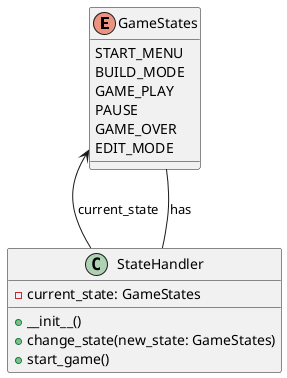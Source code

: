 @startuml

enum GameStates {
    START_MENU
    BUILD_MODE
    GAME_PLAY
    PAUSE
    GAME_OVER
    EDIT_MODE
}

class StateHandler {
    - current_state: GameStates
    + __init__()
    + change_state(new_state: GameStates)
    + start_game()
}

StateHandler -- GameStates: has
GameStates <-- StateHandler: current_state

@enduml
